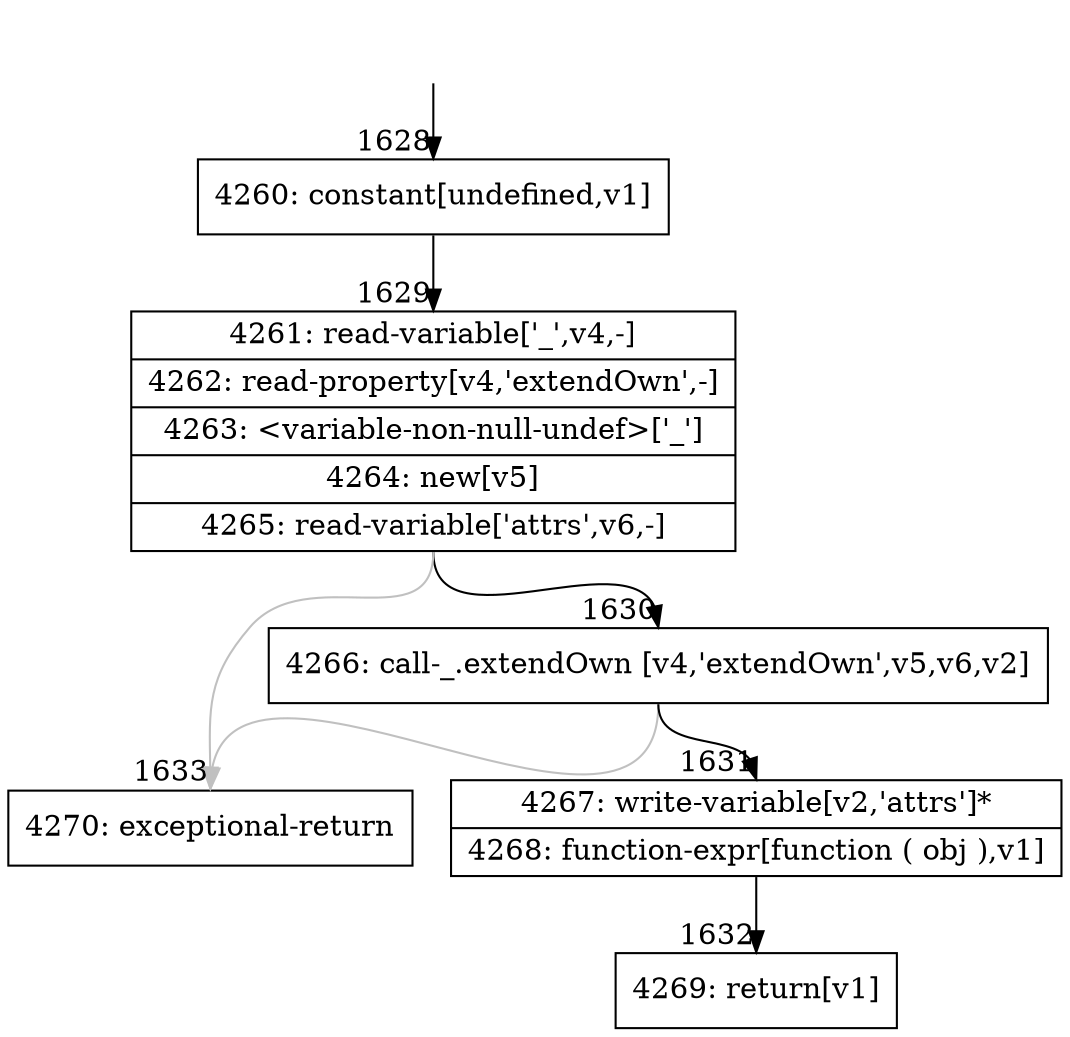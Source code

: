 digraph {
rankdir="TD"
BB_entry142[shape=none,label=""];
BB_entry142 -> BB1628 [tailport=s, headport=n, headlabel="    1628"]
BB1628 [shape=record label="{4260: constant[undefined,v1]}" ] 
BB1628 -> BB1629 [tailport=s, headport=n, headlabel="      1629"]
BB1629 [shape=record label="{4261: read-variable['_',v4,-]|4262: read-property[v4,'extendOwn',-]|4263: \<variable-non-null-undef\>['_']|4264: new[v5]|4265: read-variable['attrs',v6,-]}" ] 
BB1629 -> BB1630 [tailport=s, headport=n, headlabel="      1630"]
BB1629 -> BB1633 [tailport=s, headport=n, color=gray, headlabel="      1633"]
BB1630 [shape=record label="{4266: call-_.extendOwn [v4,'extendOwn',v5,v6,v2]}" ] 
BB1630 -> BB1631 [tailport=s, headport=n, headlabel="      1631"]
BB1630 -> BB1633 [tailport=s, headport=n, color=gray]
BB1631 [shape=record label="{4267: write-variable[v2,'attrs']*|4268: function-expr[function ( obj ),v1]}" ] 
BB1631 -> BB1632 [tailport=s, headport=n, headlabel="      1632"]
BB1632 [shape=record label="{4269: return[v1]}" ] 
BB1633 [shape=record label="{4270: exceptional-return}" ] 
//#$~ 1309
}
